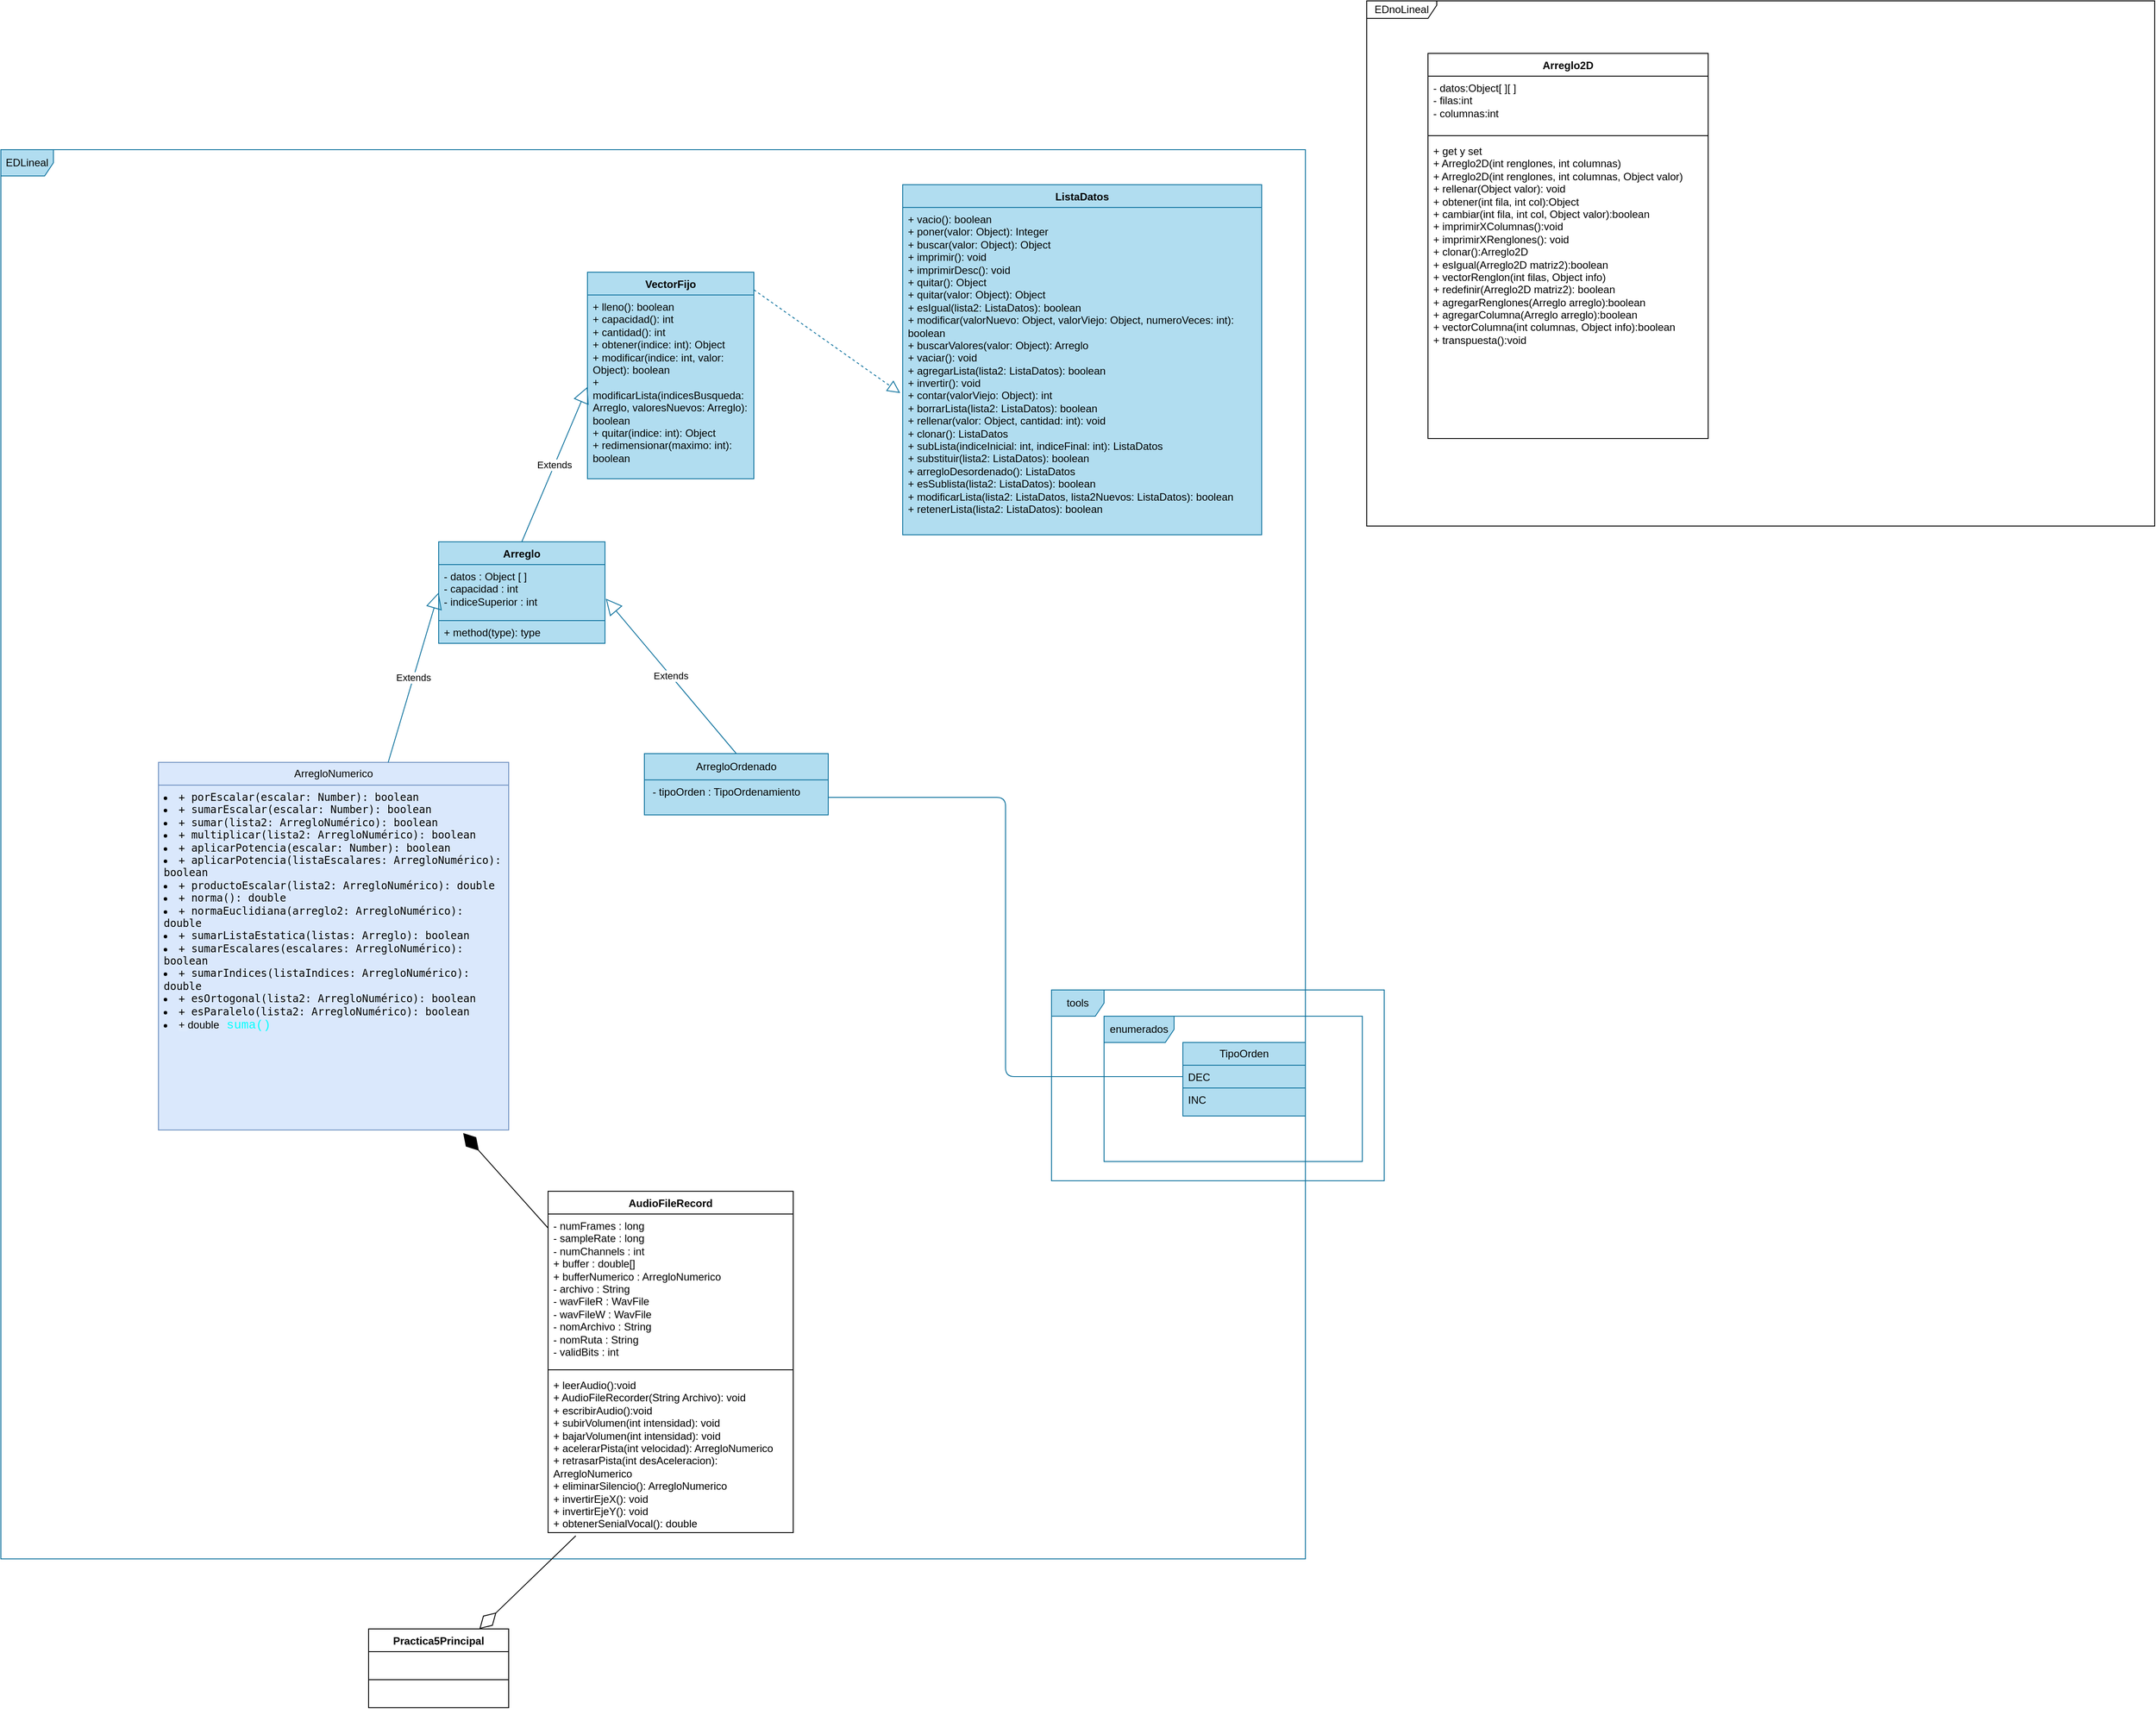<mxfile>
    <diagram id="Ew8yXwdpUrjKyERuwxty" name="Page-1">
        <mxGraphModel dx="1803" dy="2131" grid="1" gridSize="10" guides="1" tooltips="1" connect="1" arrows="1" fold="1" page="1" pageScale="1" pageWidth="850" pageHeight="1100" math="0" shadow="0">
            <root>
                <mxCell id="0"/>
                <mxCell id="1" parent="0"/>
                <mxCell id="2" value="ListaDatos" style="swimlane;fontStyle=1;align=center;verticalAlign=top;childLayout=stackLayout;horizontal=1;startSize=26;horizontalStack=0;resizeParent=1;resizeParentMax=0;resizeLast=0;collapsible=1;marginBottom=0;whiteSpace=wrap;html=1;fillColor=#b1ddf0;strokeColor=#10739e;" parent="1" vertex="1">
                    <mxGeometry x="1080" y="80" width="410" height="400" as="geometry"/>
                </mxCell>
                <mxCell id="5" value="&lt;div&gt;&lt;font&gt;+ vacio(): boolean&lt;/font&gt;&lt;/div&gt;&lt;div&gt;&lt;font&gt;+ poner(valor: Object): Integer&lt;/font&gt;&lt;/div&gt;&lt;div&gt;&lt;font&gt;+ buscar(valor: Object): Object&lt;/font&gt;&lt;/div&gt;&lt;div&gt;&lt;font&gt;+ imprimir(): void&lt;/font&gt;&lt;/div&gt;&lt;div&gt;&lt;font&gt;+ imprimirDesc(): void&lt;/font&gt;&lt;/div&gt;&lt;div&gt;&lt;font&gt;+ quitar(): Object&lt;/font&gt;&lt;/div&gt;&lt;div&gt;&lt;font&gt;+ quitar(valor: Object): Object&lt;/font&gt;&lt;/div&gt;&lt;div&gt;&lt;font&gt;+ esIgual(lista2: ListaDatos): boolean&lt;/font&gt;&lt;/div&gt;&lt;div&gt;&lt;font&gt;+ modificar(valorNuevo: Object, valorViejo: Object, numeroVeces: int): boolean&lt;/font&gt;&lt;/div&gt;&lt;div&gt;&lt;font&gt;+ buscarValores(valor: Object): Arreglo&lt;/font&gt;&lt;/div&gt;&lt;div&gt;&lt;font&gt;+ vaciar(): void&lt;/font&gt;&lt;/div&gt;&lt;div&gt;&lt;font&gt;+ agregarLista(lista2: ListaDatos): boolean&lt;/font&gt;&lt;/div&gt;&lt;div&gt;&lt;font&gt;+ invertir(): void&lt;/font&gt;&lt;/div&gt;&lt;div&gt;&lt;font&gt;+ contar(valorViejo: Object): int&lt;/font&gt;&lt;/div&gt;&lt;div&gt;&lt;font&gt;+ borrarLista(lista2: ListaDatos): boolean&lt;/font&gt;&lt;/div&gt;&lt;div&gt;&lt;font&gt;+ rellenar(valor: Object, cantidad: int): void&lt;/font&gt;&lt;/div&gt;&lt;div&gt;&lt;font&gt;+ clonar(): ListaDatos&lt;/font&gt;&lt;/div&gt;&lt;div&gt;&lt;font&gt;+ subLista(indiceInicial: int, indiceFinal: int): ListaDatos&lt;/font&gt;&lt;/div&gt;&lt;div&gt;&lt;font&gt;+ substituir(lista2: ListaDatos): boolean&lt;/font&gt;&lt;/div&gt;&lt;div&gt;&lt;font&gt;+ arregloDesordenado(): ListaDatos&lt;/font&gt;&lt;/div&gt;&lt;div&gt;&lt;font&gt;+ esSublista(lista2: ListaDatos): boolean&lt;/font&gt;&lt;/div&gt;&lt;div&gt;&lt;font&gt;+ modificarLista(lista2: ListaDatos, lista2Nuevos: ListaDatos): boolean&lt;/font&gt;&lt;/div&gt;&lt;div&gt;&lt;font&gt;+ retenerLista(lista2: ListaDatos): boolean&lt;/font&gt;&lt;/div&gt;" style="text;strokeColor=#10739e;fillColor=#b1ddf0;align=left;verticalAlign=top;spacingLeft=4;spacingRight=4;overflow=hidden;rotatable=0;points=[[0,0.5],[1,0.5]];portConstraint=eastwest;whiteSpace=wrap;html=1;" parent="2" vertex="1">
                    <mxGeometry y="26" width="410" height="374" as="geometry"/>
                </mxCell>
                <mxCell id="11" value="VectorFijo" style="swimlane;fontStyle=1;align=center;verticalAlign=top;childLayout=stackLayout;horizontal=1;startSize=26;horizontalStack=0;resizeParent=1;resizeParentMax=0;resizeLast=0;collapsible=1;marginBottom=0;whiteSpace=wrap;html=1;fillColor=#b1ddf0;strokeColor=#10739e;" parent="1" vertex="1">
                    <mxGeometry x="720" y="180" width="190" height="236" as="geometry"/>
                </mxCell>
                <mxCell id="14" value="&lt;div&gt;&lt;font&gt;+ lleno(): boolean&lt;/font&gt;&lt;/div&gt;&lt;div&gt;&lt;font&gt;+ capacidad(): int&lt;/font&gt;&lt;/div&gt;&lt;div&gt;&lt;font&gt;+ cantidad(): int&lt;/font&gt;&lt;/div&gt;&lt;div&gt;&lt;font&gt;+ obtener(indice: int): Object&lt;/font&gt;&lt;/div&gt;&lt;div&gt;&lt;font&gt;+ modificar(indice: int, valor: Object): boolean&lt;/font&gt;&lt;/div&gt;&lt;div&gt;&lt;font&gt;+ modificarLista(indicesBusqueda: Arreglo, valoresNuevos: Arreglo): boolean&lt;/font&gt;&lt;/div&gt;&lt;div&gt;&lt;font&gt;+ quitar(indice: int): Object&lt;/font&gt;&lt;/div&gt;&lt;div&gt;&lt;font&gt;+ redimensionar(maximo: int): boolean&lt;/font&gt;&lt;/div&gt;" style="text;strokeColor=#10739e;fillColor=#b1ddf0;align=left;verticalAlign=top;spacingLeft=4;spacingRight=4;overflow=hidden;rotatable=0;points=[[0,0.5],[1,0.5]];portConstraint=eastwest;whiteSpace=wrap;html=1;" parent="11" vertex="1">
                    <mxGeometry y="26" width="190" height="210" as="geometry"/>
                </mxCell>
                <mxCell id="15" value="" style="endArrow=block;dashed=1;endFill=0;endSize=12;html=1;exitX=1;exitY=0.085;exitDx=0;exitDy=0;exitPerimeter=0;entryX=-0.007;entryY=0.567;entryDx=0;entryDy=0;entryPerimeter=0;fillColor=#b1ddf0;strokeColor=#10739e;" parent="1" source="11" target="5" edge="1">
                    <mxGeometry width="160" relative="1" as="geometry">
                        <mxPoint x="280" y="520" as="sourcePoint"/>
                        <mxPoint x="440" y="520" as="targetPoint"/>
                    </mxGeometry>
                </mxCell>
                <mxCell id="16" value="Arreglo" style="swimlane;fontStyle=1;align=center;verticalAlign=top;childLayout=stackLayout;horizontal=1;startSize=26;horizontalStack=0;resizeParent=1;resizeParentMax=0;resizeLast=0;collapsible=1;marginBottom=0;whiteSpace=wrap;html=1;fillColor=#b1ddf0;strokeColor=#10739e;" parent="1" vertex="1">
                    <mxGeometry x="550" y="488" width="190" height="116" as="geometry"/>
                </mxCell>
                <mxCell id="17" value="- datos : &lt;span class=&quot;hljs-keyword&quot;&gt;Object&amp;nbsp;&lt;/span&gt;[ ]&amp;nbsp;&lt;br&gt;- capacidad : &lt;span class=&quot;hljs-type&quot;&gt;int&lt;/span&gt;&amp;nbsp;&lt;br&gt;- indiceSuperior : &lt;span class=&quot;hljs-type&quot;&gt;int&lt;/span&gt;" style="text;strokeColor=#10739e;fillColor=#b1ddf0;align=left;verticalAlign=top;spacingLeft=4;spacingRight=4;overflow=hidden;rotatable=0;points=[[0,0.5],[1,0.5]];portConstraint=eastwest;whiteSpace=wrap;html=1;" parent="16" vertex="1">
                    <mxGeometry y="26" width="190" height="64" as="geometry"/>
                </mxCell>
                <mxCell id="19" value="+ method(type): type" style="text;strokeColor=#10739e;fillColor=#b1ddf0;align=left;verticalAlign=top;spacingLeft=4;spacingRight=4;overflow=hidden;rotatable=0;points=[[0,0.5],[1,0.5]];portConstraint=eastwest;whiteSpace=wrap;html=1;" parent="16" vertex="1">
                    <mxGeometry y="90" width="190" height="26" as="geometry"/>
                </mxCell>
                <mxCell id="20" value="Extends" style="endArrow=block;endSize=16;endFill=0;html=1;exitX=0.5;exitY=0;exitDx=0;exitDy=0;entryX=0;entryY=0.5;entryDx=0;entryDy=0;fillColor=#b1ddf0;strokeColor=#10739e;" parent="1" source="16" target="14" edge="1">
                    <mxGeometry width="160" relative="1" as="geometry">
                        <mxPoint x="560" y="520" as="sourcePoint"/>
                        <mxPoint x="720" y="520" as="targetPoint"/>
                    </mxGeometry>
                </mxCell>
                <mxCell id="21" value="ArregloOrdenado" style="swimlane;fontStyle=0;childLayout=stackLayout;horizontal=1;startSize=30;fillColor=#b1ddf0;horizontalStack=0;resizeParent=1;resizeParentMax=0;resizeLast=0;collapsible=1;marginBottom=0;whiteSpace=wrap;html=1;strokeColor=#10739e;" parent="1" vertex="1">
                    <mxGeometry x="785" y="730" width="210" height="70" as="geometry"/>
                </mxCell>
                <mxCell id="22" value="&amp;nbsp;- tipoOrden : TipoOrdenamiento" style="text;strokeColor=#10739e;fillColor=#b1ddf0;align=left;verticalAlign=top;spacingLeft=4;spacingRight=4;overflow=hidden;rotatable=0;points=[[0,0.5],[1,0.5]];portConstraint=eastwest;whiteSpace=wrap;html=1;" parent="21" vertex="1">
                    <mxGeometry y="30" width="210" height="40" as="geometry"/>
                </mxCell>
                <mxCell id="25" value="Extends" style="endArrow=block;endSize=16;endFill=0;html=1;entryX=1.005;entryY=0.609;entryDx=0;entryDy=0;entryPerimeter=0;exitX=0.5;exitY=0;exitDx=0;exitDy=0;fillColor=#b1ddf0;strokeColor=#10739e;" parent="1" source="21" target="17" edge="1">
                    <mxGeometry x="0.003" width="160" relative="1" as="geometry">
                        <mxPoint x="600" y="820" as="sourcePoint"/>
                        <mxPoint x="760" y="820" as="targetPoint"/>
                        <mxPoint as="offset"/>
                    </mxGeometry>
                </mxCell>
                <mxCell id="26" value="EDLineal" style="shape=umlFrame;whiteSpace=wrap;html=1;pointerEvents=0;fillColor=#b1ddf0;strokeColor=#10739e;" parent="1" vertex="1">
                    <mxGeometry x="50" y="40" width="1490" height="1610" as="geometry"/>
                </mxCell>
                <mxCell id="28" value="TipoOrden" style="swimlane;fontStyle=0;childLayout=stackLayout;horizontal=1;startSize=26;fillColor=#b1ddf0;horizontalStack=0;resizeParent=1;resizeParentMax=0;resizeLast=0;collapsible=1;marginBottom=0;whiteSpace=wrap;html=1;strokeColor=#10739e;" parent="1" vertex="1">
                    <mxGeometry x="1400" y="1060" width="140" height="84" as="geometry"/>
                </mxCell>
                <mxCell id="29" value="DEC" style="text;strokeColor=#10739e;fillColor=#b1ddf0;align=left;verticalAlign=top;spacingLeft=4;spacingRight=4;overflow=hidden;rotatable=0;points=[[0,0.5],[1,0.5]];portConstraint=eastwest;whiteSpace=wrap;html=1;" parent="28" vertex="1">
                    <mxGeometry y="26" width="140" height="26" as="geometry"/>
                </mxCell>
                <mxCell id="31" value="INC" style="text;strokeColor=#10739e;fillColor=#b1ddf0;align=left;verticalAlign=top;spacingLeft=4;spacingRight=4;overflow=hidden;rotatable=0;points=[[0,0.5],[1,0.5]];portConstraint=eastwest;whiteSpace=wrap;html=1;" parent="28" vertex="1">
                    <mxGeometry y="52" width="140" height="32" as="geometry"/>
                </mxCell>
                <mxCell id="32" value="enumerados" style="shape=umlFrame;whiteSpace=wrap;html=1;pointerEvents=0;width=80;height=30;fillColor=#b1ddf0;strokeColor=#10739e;" parent="1" vertex="1">
                    <mxGeometry x="1310" y="1030" width="295" height="166" as="geometry"/>
                </mxCell>
                <mxCell id="33" value="tools" style="shape=umlFrame;whiteSpace=wrap;html=1;pointerEvents=0;fillColor=#b1ddf0;strokeColor=#10739e;" parent="1" vertex="1">
                    <mxGeometry x="1250" y="1000" width="380" height="218" as="geometry"/>
                </mxCell>
                <mxCell id="34" value="" style="endArrow=none;html=1;edgeStyle=orthogonalEdgeStyle;entryX=0;entryY=0.5;entryDx=0;entryDy=0;exitX=1;exitY=0.5;exitDx=0;exitDy=0;fillColor=#b1ddf0;strokeColor=#10739e;" parent="1" source="22" target="29" edge="1">
                    <mxGeometry relative="1" as="geometry">
                        <mxPoint x="950" y="910" as="sourcePoint"/>
                        <mxPoint x="1110" y="910" as="targetPoint"/>
                    </mxGeometry>
                </mxCell>
                <mxCell id="35" value="ArregloNumerico" style="swimlane;fontStyle=0;childLayout=stackLayout;horizontal=1;startSize=26;fillColor=#dae8fc;horizontalStack=0;resizeParent=1;resizeParentMax=0;resizeLast=0;collapsible=1;marginBottom=0;whiteSpace=wrap;html=1;strokeColor=#6c8ebf;" parent="1" vertex="1">
                    <mxGeometry x="230" y="740" width="400" height="420" as="geometry"/>
                </mxCell>
                <mxCell id="36" value="&lt;li data-sourcepos=&quot;8:5-8:46&quot;&gt;&lt;code&gt;+ porEscalar(escalar: Number): boolean&lt;/code&gt;&lt;/li&gt;&lt;li data-sourcepos=&quot;9:5-9:48&quot;&gt;&lt;code&gt;+ sumarEscalar(escalar: Number): boolean&lt;/code&gt;&lt;/li&gt;&lt;li data-sourcepos=&quot;10:5-10:49&quot;&gt;&lt;code&gt;+ sumar(lista2: ArregloNumérico): boolean&lt;/code&gt;&lt;/li&gt;&lt;li data-sourcepos=&quot;11:5-11:55&quot;&gt;&lt;code&gt;+ multiplicar(lista2: ArregloNumérico): boolean&lt;/code&gt;&lt;/li&gt;&lt;li data-sourcepos=&quot;12:5-12:51&quot;&gt;&lt;code&gt;+ aplicarPotencia(escalar: Number): boolean&lt;/code&gt;&lt;/li&gt;&lt;li data-sourcepos=&quot;13:5-13:67&quot;&gt;&lt;code&gt;+ aplicarPotencia(listaEscalares: ArregloNumérico): boolean&lt;/code&gt;&lt;/li&gt;&lt;li data-sourcepos=&quot;14:5-14:58&quot;&gt;&lt;code&gt;+ productoEscalar(lista2: ArregloNumérico): double&lt;/code&gt;&lt;/li&gt;&lt;li data-sourcepos=&quot;15:5-15:25&quot;&gt;&lt;code&gt;+ norma(): double&lt;/code&gt;&lt;/li&gt;&lt;li data-sourcepos=&quot;16:5-16:60&quot;&gt;&lt;code&gt;+ normaEuclidiana(arreglo2: ArregloNumérico): double&lt;/code&gt;&lt;/li&gt;&lt;li data-sourcepos=&quot;17:5-17:54&quot;&gt;&lt;code&gt;+ sumarListaEstatica(listas: Arreglo): boolean&lt;/code&gt;&lt;/li&gt;&lt;li data-sourcepos=&quot;18:5-18:61&quot;&gt;&lt;code&gt;+ sumarEscalares(escalares: ArregloNumérico): boolean&lt;/code&gt;&lt;/li&gt;&lt;li data-sourcepos=&quot;19:5-19:61&quot;&gt;&lt;code&gt;+ sumarIndices(listaIndices: ArregloNumérico): double&lt;/code&gt;&lt;/li&gt;&lt;li data-sourcepos=&quot;20:5-20:55&quot;&gt;&lt;code&gt;+ esOrtogonal(lista2: ArregloNumérico): boolean&lt;/code&gt;&lt;/li&gt;&lt;li data-sourcepos=&quot;21:5-22:0&quot;&gt;&lt;code&gt;+ esParalelo(lista2: ArregloNumérico): boolean&lt;/code&gt;&lt;/li&gt;&lt;li data-sourcepos=&quot;21:5-22:0&quot;&gt;&lt;span style=&quot;background-color: rgba(255, 255, 255, 0.1);&quot;&gt;+&amp;nbsp;&lt;/span&gt;double&lt;font face=&quot;Consolas, Courier New, monospace&quot; color=&quot;#00ffff&quot;&gt;&lt;span style=&quot;font-size: 14px; white-space: pre;&quot;&gt;&amp;nbsp;suma()&lt;/span&gt;&lt;/font&gt;&lt;/li&gt;" style="text;strokeColor=#6c8ebf;fillColor=#dae8fc;align=left;verticalAlign=top;spacingLeft=4;spacingRight=4;overflow=hidden;rotatable=0;points=[[0,0.5],[1,0.5]];portConstraint=eastwest;whiteSpace=wrap;html=1;" parent="35" vertex="1">
                    <mxGeometry y="26" width="400" height="394" as="geometry"/>
                </mxCell>
                <mxCell id="39" value="Extends" style="endArrow=block;endSize=16;endFill=0;html=1;fillColor=#b1ddf0;strokeColor=#10739e;entryX=0;entryY=0.5;entryDx=0;entryDy=0;" parent="1" source="35" target="17" edge="1">
                    <mxGeometry x="0.003" width="160" relative="1" as="geometry">
                        <mxPoint x="550" y="777" as="sourcePoint"/>
                        <mxPoint x="401" y="600" as="targetPoint"/>
                        <mxPoint as="offset"/>
                    </mxGeometry>
                </mxCell>
                <mxCell id="44" value="AudioFileRecord" style="swimlane;fontStyle=1;align=center;verticalAlign=top;childLayout=stackLayout;horizontal=1;startSize=26;horizontalStack=0;resizeParent=1;resizeParentMax=0;resizeLast=0;collapsible=1;marginBottom=0;whiteSpace=wrap;html=1;" parent="1" vertex="1">
                    <mxGeometry x="675" y="1230" width="280" height="390" as="geometry"/>
                </mxCell>
                <mxCell id="45" value="&lt;div&gt;- numFrames : long&lt;/div&gt;&lt;div&gt;- sampleRate : long&lt;/div&gt;&lt;div&gt;- numChannels : int&lt;/div&gt;&lt;div&gt;+ buffer : double[]&lt;/div&gt;&lt;div&gt;+ bufferNumerico : ArregloNumerico&lt;/div&gt;&lt;div&gt;- archivo : String&lt;/div&gt;&lt;div&gt;- wavFileR : WavFile&lt;/div&gt;&lt;div&gt;- wavFileW : WavFile&lt;/div&gt;&lt;div&gt;- nomArchivo : String&lt;/div&gt;&lt;div&gt;- nomRuta : String&lt;/div&gt;&lt;div&gt;- validBits : int&lt;/div&gt;&lt;div&gt;&lt;br style=&quot;color: rgb(63, 63, 63);&quot;&gt;&lt;/div&gt;" style="text;strokeColor=none;fillColor=none;align=left;verticalAlign=top;spacingLeft=4;spacingRight=4;overflow=hidden;rotatable=0;points=[[0,0.5],[1,0.5]];portConstraint=eastwest;whiteSpace=wrap;html=1;" parent="44" vertex="1">
                    <mxGeometry y="26" width="280" height="174" as="geometry"/>
                </mxCell>
                <mxCell id="46" value="" style="line;strokeWidth=1;fillColor=none;align=left;verticalAlign=middle;spacingTop=-1;spacingLeft=3;spacingRight=3;rotatable=0;labelPosition=right;points=[];portConstraint=eastwest;strokeColor=inherit;" parent="44" vertex="1">
                    <mxGeometry y="200" width="280" height="8" as="geometry"/>
                </mxCell>
                <mxCell id="47" value="&lt;div&gt;&lt;font&gt;+ leerAudio():void&lt;/font&gt;&lt;/div&gt;&lt;div&gt;&lt;font&gt;+ AudioFileRecorder(String Archivo): void&lt;/font&gt;&lt;/div&gt;&lt;div&gt;&lt;font&gt;+ escribirAudio():void&lt;/font&gt;&lt;/div&gt;&lt;div&gt;&lt;font&gt;+ subirVolumen(int intensidad): void&lt;/font&gt;&lt;/div&gt;&lt;div&gt;&lt;font&gt;+ bajarVolumen(int intensidad): void&lt;/font&gt;&lt;/div&gt;&lt;div&gt;&lt;font&gt;+ acelerarPista(int velocidad): ArregloNumerico&lt;/font&gt;&lt;/div&gt;&lt;div&gt;&lt;font&gt;+ retrasarPista(int desAceleracion): ArregloNumerico&lt;/font&gt;&lt;/div&gt;&lt;div&gt;&lt;font&gt;+ eliminarSilencio(): ArregloNumerico&lt;/font&gt;&lt;/div&gt;&lt;div&gt;&lt;font&gt;+ invertirEjeX(): void&lt;/font&gt;&lt;/div&gt;&lt;div&gt;&lt;font&gt;+ invertirEjeY(): void&lt;/font&gt;&lt;/div&gt;&lt;div&gt;&lt;font&gt;+ obtenerSenialVocal(): double&lt;/font&gt;&lt;/div&gt;" style="text;strokeColor=none;fillColor=none;align=left;verticalAlign=top;spacingLeft=4;spacingRight=4;overflow=hidden;rotatable=0;points=[[0,0.5],[1,0.5]];portConstraint=eastwest;whiteSpace=wrap;html=1;" parent="44" vertex="1">
                    <mxGeometry y="208" width="280" height="182" as="geometry"/>
                </mxCell>
                <mxCell id="48" value="" style="endArrow=diamondThin;endFill=1;endSize=24;html=1;entryX=0.87;entryY=1.009;entryDx=0;entryDy=0;entryPerimeter=0;exitX=0;exitY=0.092;exitDx=0;exitDy=0;exitPerimeter=0;" parent="1" source="45" target="36" edge="1">
                    <mxGeometry width="160" relative="1" as="geometry">
                        <mxPoint x="650" y="1140" as="sourcePoint"/>
                        <mxPoint x="810" y="1140" as="targetPoint"/>
                    </mxGeometry>
                </mxCell>
                <mxCell id="53" value="Practica5Principal" style="swimlane;fontStyle=1;align=center;verticalAlign=top;childLayout=stackLayout;horizontal=1;startSize=26;horizontalStack=0;resizeParent=1;resizeParentMax=0;resizeLast=0;collapsible=1;marginBottom=0;whiteSpace=wrap;html=1;" parent="1" vertex="1">
                    <mxGeometry x="470" y="1730" width="160" height="90" as="geometry"/>
                </mxCell>
                <mxCell id="55" value="" style="line;strokeWidth=1;fillColor=none;align=left;verticalAlign=middle;spacingTop=-1;spacingLeft=3;spacingRight=3;rotatable=0;labelPosition=right;points=[];portConstraint=eastwest;strokeColor=inherit;" parent="53" vertex="1">
                    <mxGeometry y="26" width="160" height="64" as="geometry"/>
                </mxCell>
                <mxCell id="59" value="" style="endArrow=diamondThin;endFill=0;endSize=24;html=1;exitX=0.113;exitY=1.02;exitDx=0;exitDy=0;exitPerimeter=0;" parent="1" source="47" target="53" edge="1">
                    <mxGeometry width="160" relative="1" as="geometry">
                        <mxPoint x="650" y="1560" as="sourcePoint"/>
                        <mxPoint x="810" y="1560" as="targetPoint"/>
                    </mxGeometry>
                </mxCell>
                <mxCell id="60" value="Arreglo2D" style="swimlane;fontStyle=1;align=center;verticalAlign=top;childLayout=stackLayout;horizontal=1;startSize=26;horizontalStack=0;resizeParent=1;resizeParentMax=0;resizeLast=0;collapsible=1;marginBottom=0;whiteSpace=wrap;html=1;" vertex="1" parent="1">
                    <mxGeometry x="1680" y="-70" width="320" height="440" as="geometry"/>
                </mxCell>
                <mxCell id="61" value="- datos:Object[ ][ ]&lt;div&gt;- filas:int&lt;/div&gt;&lt;div&gt;- columnas:int&lt;/div&gt;" style="text;strokeColor=none;fillColor=none;align=left;verticalAlign=top;spacingLeft=4;spacingRight=4;overflow=hidden;rotatable=0;points=[[0,0.5],[1,0.5]];portConstraint=eastwest;whiteSpace=wrap;html=1;" vertex="1" parent="60">
                    <mxGeometry y="26" width="320" height="64" as="geometry"/>
                </mxCell>
                <mxCell id="62" value="" style="line;strokeWidth=1;fillColor=none;align=left;verticalAlign=middle;spacingTop=-1;spacingLeft=3;spacingRight=3;rotatable=0;labelPosition=right;points=[];portConstraint=eastwest;strokeColor=inherit;" vertex="1" parent="60">
                    <mxGeometry y="90" width="320" height="8" as="geometry"/>
                </mxCell>
                <mxCell id="63" value="+ get y set&lt;br&gt;+ Arreglo2D(int renglones, int columnas)&lt;div&gt;+ Arreglo2D(&lt;span style=&quot;color: rgb(0, 0, 0); background-color: transparent;&quot;&gt;int renglones, int columnas, Object valor&lt;/span&gt;&lt;span style=&quot;background-color: transparent;&quot;&gt;)&lt;/span&gt;&lt;/div&gt;&lt;div&gt;&lt;span style=&quot;background-color: transparent;&quot;&gt;+ rellenar(Object valor): void&lt;/span&gt;&lt;/div&gt;&lt;div&gt;&lt;span style=&quot;background-color: transparent;&quot;&gt;+ obtener(int fila, int col):Object&lt;/span&gt;&lt;/div&gt;&lt;div&gt;&lt;span style=&quot;background-color: transparent;&quot;&gt;+ cambiar(int fila, int col, Object valor):boolean&lt;/span&gt;&lt;/div&gt;&lt;div&gt;&lt;span style=&quot;background-color: transparent;&quot;&gt;+ imprimirXColumnas():void&lt;/span&gt;&lt;/div&gt;&lt;div&gt;&lt;span style=&quot;background-color: transparent;&quot;&gt;+ imprimirXRenglones(): void&lt;/span&gt;&lt;/div&gt;&lt;div&gt;&lt;span style=&quot;background-color: transparent;&quot;&gt;+ clonar():Arreglo2D&lt;/span&gt;&lt;/div&gt;&lt;div&gt;&lt;span style=&quot;background-color: transparent;&quot;&gt;+ esIgual(Arreglo2D matriz2):boolean&lt;/span&gt;&lt;/div&gt;&lt;div&gt;&lt;span style=&quot;background-color: transparent;&quot;&gt;+ vectorRenglon(int filas, Object info)&lt;/span&gt;&lt;/div&gt;&lt;div&gt;&lt;span style=&quot;background-color: transparent;&quot;&gt;+ redefinir(Arreglo2D matriz2): boolean&lt;/span&gt;&lt;/div&gt;&lt;div&gt;&lt;span style=&quot;background-color: transparent;&quot;&gt;+ agregarRenglones(Arreglo arreglo):boolean&lt;/span&gt;&lt;/div&gt;&lt;div&gt;&lt;span style=&quot;background-color: transparent;&quot;&gt;+ agregarColumna(Arreglo arreglo):boolean&lt;/span&gt;&lt;/div&gt;&lt;div&gt;&lt;span style=&quot;background-color: transparent;&quot;&gt;+ vectorColumna(int columnas, Object info):boolean&lt;/span&gt;&lt;/div&gt;&lt;div&gt;&lt;span style=&quot;background-color: transparent;&quot;&gt;+ transpuesta():void&lt;/span&gt;&lt;/div&gt;" style="text;strokeColor=none;fillColor=none;align=left;verticalAlign=top;spacingLeft=4;spacingRight=4;overflow=hidden;rotatable=0;points=[[0,0.5],[1,0.5]];portConstraint=eastwest;whiteSpace=wrap;html=1;" vertex="1" parent="60">
                    <mxGeometry y="98" width="320" height="342" as="geometry"/>
                </mxCell>
                <mxCell id="64" value="EDnoLineal" style="shape=umlFrame;whiteSpace=wrap;html=1;pointerEvents=0;width=80;height=20;" vertex="1" parent="1">
                    <mxGeometry x="1610" y="-130" width="900" height="600" as="geometry"/>
                </mxCell>
            </root>
        </mxGraphModel>
    </diagram>
</mxfile>